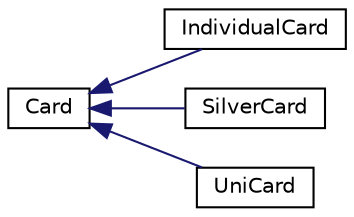 digraph "Graphical Class Hierarchy"
{
  edge [fontname="Helvetica",fontsize="10",labelfontname="Helvetica",labelfontsize="10"];
  node [fontname="Helvetica",fontsize="10",shape=record];
  rankdir="LR";
  Node0 [label="Card",height=0.2,width=0.4,color="black", fillcolor="white", style="filled",URL="$classCard.html"];
  Node0 -> Node1 [dir="back",color="midnightblue",fontsize="10",style="solid",fontname="Helvetica"];
  Node1 [label="IndividualCard",height=0.2,width=0.4,color="black", fillcolor="white", style="filled",URL="$classIndividualCard.html"];
  Node0 -> Node2 [dir="back",color="midnightblue",fontsize="10",style="solid",fontname="Helvetica"];
  Node2 [label="SilverCard",height=0.2,width=0.4,color="black", fillcolor="white", style="filled",URL="$classSilverCard.html"];
  Node0 -> Node3 [dir="back",color="midnightblue",fontsize="10",style="solid",fontname="Helvetica"];
  Node3 [label="UniCard",height=0.2,width=0.4,color="black", fillcolor="white", style="filled",URL="$classUniCard.html"];
}
